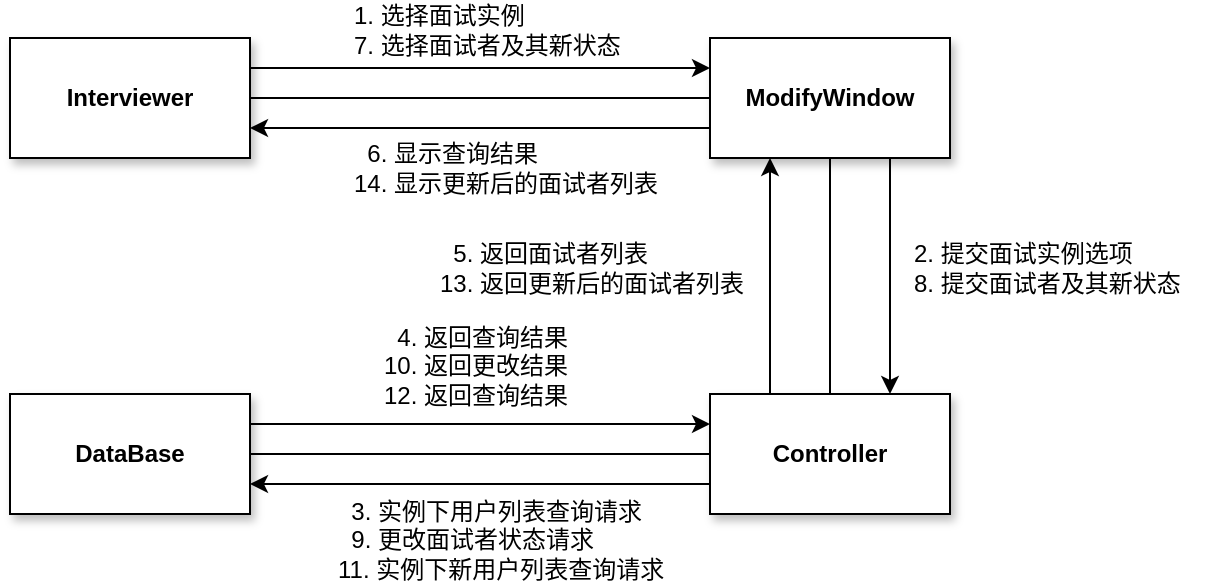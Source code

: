 <mxfile version="20.3.2" type="device"><diagram id="96Bl8FECzX4kdluIn6So" name="第 1 页"><mxGraphModel dx="939" dy="712" grid="1" gridSize="10" guides="1" tooltips="1" connect="1" arrows="1" fold="1" page="1" pageScale="1" pageWidth="827" pageHeight="1169" math="0" shadow="0"><root><mxCell id="0"/><mxCell id="1" parent="0"/><mxCell id="yXwAdFl6fad2-7TKU4xY-9" style="edgeStyle=orthogonalEdgeStyle;rounded=0;orthogonalLoop=1;jettySize=auto;html=1;exitX=1;exitY=0.25;exitDx=0;exitDy=0;entryX=0;entryY=0.25;entryDx=0;entryDy=0;" edge="1" parent="1" source="yXwAdFl6fad2-7TKU4xY-1" target="yXwAdFl6fad2-7TKU4xY-2"><mxGeometry relative="1" as="geometry"/></mxCell><mxCell id="yXwAdFl6fad2-7TKU4xY-1" value="&lt;b&gt;Interviewer&lt;/b&gt;" style="rounded=0;whiteSpace=wrap;html=1;shadow=1;" vertex="1" parent="1"><mxGeometry x="130" y="100" width="120" height="60" as="geometry"/></mxCell><mxCell id="yXwAdFl6fad2-7TKU4xY-21" style="edgeStyle=orthogonalEdgeStyle;curved=1;rounded=0;orthogonalLoop=1;jettySize=auto;html=1;exitX=0;exitY=0.75;exitDx=0;exitDy=0;entryX=1;entryY=0.75;entryDx=0;entryDy=0;" edge="1" parent="1" source="yXwAdFl6fad2-7TKU4xY-2" target="yXwAdFl6fad2-7TKU4xY-1"><mxGeometry relative="1" as="geometry"/></mxCell><mxCell id="yXwAdFl6fad2-7TKU4xY-2" value="&lt;b&gt;ModifyWindow&lt;/b&gt;" style="rounded=0;whiteSpace=wrap;html=1;shadow=1;" vertex="1" parent="1"><mxGeometry x="480" y="100" width="120" height="60" as="geometry"/></mxCell><mxCell id="yXwAdFl6fad2-7TKU4xY-18" style="edgeStyle=orthogonalEdgeStyle;curved=1;rounded=0;orthogonalLoop=1;jettySize=auto;html=1;exitX=0;exitY=0.75;exitDx=0;exitDy=0;entryX=1;entryY=0.75;entryDx=0;entryDy=0;" edge="1" parent="1" source="yXwAdFl6fad2-7TKU4xY-3" target="yXwAdFl6fad2-7TKU4xY-4"><mxGeometry relative="1" as="geometry"/></mxCell><mxCell id="yXwAdFl6fad2-7TKU4xY-20" style="edgeStyle=orthogonalEdgeStyle;curved=1;rounded=0;orthogonalLoop=1;jettySize=auto;html=1;exitX=0.25;exitY=0;exitDx=0;exitDy=0;entryX=0.25;entryY=1;entryDx=0;entryDy=0;" edge="1" parent="1" source="yXwAdFl6fad2-7TKU4xY-3" target="yXwAdFl6fad2-7TKU4xY-2"><mxGeometry relative="1" as="geometry"/></mxCell><mxCell id="yXwAdFl6fad2-7TKU4xY-3" value="&lt;b&gt;Controller&lt;/b&gt;" style="rounded=0;whiteSpace=wrap;html=1;shadow=1;" vertex="1" parent="1"><mxGeometry x="480" y="278" width="120" height="60" as="geometry"/></mxCell><mxCell id="yXwAdFl6fad2-7TKU4xY-19" style="edgeStyle=orthogonalEdgeStyle;curved=1;rounded=0;orthogonalLoop=1;jettySize=auto;html=1;exitX=1;exitY=0.25;exitDx=0;exitDy=0;entryX=0;entryY=0.25;entryDx=0;entryDy=0;" edge="1" parent="1" source="yXwAdFl6fad2-7TKU4xY-4" target="yXwAdFl6fad2-7TKU4xY-3"><mxGeometry relative="1" as="geometry"/></mxCell><mxCell id="yXwAdFl6fad2-7TKU4xY-4" value="&lt;b&gt;DataBase&lt;/b&gt;" style="rounded=0;whiteSpace=wrap;html=1;shadow=1;" vertex="1" parent="1"><mxGeometry x="130" y="278" width="120" height="60" as="geometry"/></mxCell><mxCell id="yXwAdFl6fad2-7TKU4xY-6" value="" style="endArrow=none;html=1;rounded=0;exitX=1;exitY=0.5;exitDx=0;exitDy=0;entryX=0;entryY=0.5;entryDx=0;entryDy=0;" edge="1" parent="1" source="yXwAdFl6fad2-7TKU4xY-1" target="yXwAdFl6fad2-7TKU4xY-2"><mxGeometry width="50" height="50" relative="1" as="geometry"><mxPoint x="270" y="250" as="sourcePoint"/><mxPoint x="320" y="200" as="targetPoint"/></mxGeometry></mxCell><mxCell id="yXwAdFl6fad2-7TKU4xY-7" value="" style="endArrow=none;html=1;rounded=0;exitX=1;exitY=0.5;exitDx=0;exitDy=0;" edge="1" parent="1" source="yXwAdFl6fad2-7TKU4xY-4" target="yXwAdFl6fad2-7TKU4xY-3"><mxGeometry width="50" height="50" relative="1" as="geometry"><mxPoint x="280" y="320" as="sourcePoint"/><mxPoint x="330" y="270" as="targetPoint"/></mxGeometry></mxCell><mxCell id="yXwAdFl6fad2-7TKU4xY-8" value="" style="endArrow=none;html=1;rounded=0;exitX=0.5;exitY=0;exitDx=0;exitDy=0;entryX=0.5;entryY=1;entryDx=0;entryDy=0;" edge="1" parent="1" source="yXwAdFl6fad2-7TKU4xY-3" target="yXwAdFl6fad2-7TKU4xY-2"><mxGeometry width="50" height="50" relative="1" as="geometry"><mxPoint x="670" y="300" as="sourcePoint"/><mxPoint x="720" y="250" as="targetPoint"/></mxGeometry></mxCell><mxCell id="yXwAdFl6fad2-7TKU4xY-11" value="&lt;div&gt;1. 选择面试实例&lt;br&gt;&lt;/div&gt;&lt;div&gt;7. 选择面试者及其新状态&lt;br&gt;&lt;/div&gt;" style="text;html=1;strokeColor=none;fillColor=none;align=left;verticalAlign=middle;whiteSpace=wrap;rounded=0;" vertex="1" parent="1"><mxGeometry x="300" y="84" width="140" height="24" as="geometry"/></mxCell><mxCell id="yXwAdFl6fad2-7TKU4xY-12" value="" style="endArrow=classic;html=1;rounded=0;exitX=0.75;exitY=1;exitDx=0;exitDy=0;entryX=0.75;entryY=0;entryDx=0;entryDy=0;" edge="1" parent="1" source="yXwAdFl6fad2-7TKU4xY-2" target="yXwAdFl6fad2-7TKU4xY-3"><mxGeometry width="50" height="50" relative="1" as="geometry"><mxPoint x="450" y="310" as="sourcePoint"/><mxPoint x="500" y="260" as="targetPoint"/></mxGeometry></mxCell><mxCell id="yXwAdFl6fad2-7TKU4xY-13" value="&lt;div&gt;2. 提交面试实例选项&lt;/div&gt;&lt;div&gt;8. 提交面试者及其新状态&lt;br&gt;&lt;/div&gt;" style="text;html=1;strokeColor=none;fillColor=none;align=left;verticalAlign=middle;whiteSpace=wrap;rounded=0;" vertex="1" parent="1"><mxGeometry x="580" y="200" width="150" height="30" as="geometry"/></mxCell><mxCell id="yXwAdFl6fad2-7TKU4xY-23" value="&lt;div&gt;&amp;nbsp; 3. 实例下用户列表查询请求&lt;br&gt;&lt;/div&gt;&lt;div&gt;&amp;nbsp; 9. 更改面试者状态请求&lt;/div&gt;&lt;div&gt;11. 实例下新用户列表查询请求&lt;br&gt;&lt;/div&gt;" style="text;html=1;strokeColor=none;fillColor=none;align=left;verticalAlign=middle;whiteSpace=wrap;rounded=0;" vertex="1" parent="1"><mxGeometry x="292" y="335" width="178" height="32" as="geometry"/></mxCell><mxCell id="yXwAdFl6fad2-7TKU4xY-25" value="&lt;div&gt;&amp;nbsp; 4. 返回查询结果&lt;/div&gt;&lt;div&gt;10. 返回更改结果&lt;/div&gt;&lt;div&gt;12. 返回查询结果&lt;br&gt;&lt;/div&gt;" style="text;html=1;strokeColor=none;fillColor=none;align=left;verticalAlign=middle;whiteSpace=wrap;rounded=0;" vertex="1" parent="1"><mxGeometry x="315" y="254" width="110" height="19" as="geometry"/></mxCell><mxCell id="yXwAdFl6fad2-7TKU4xY-26" value="&lt;div&gt;&amp;nbsp; 6. 显示查询结果&lt;/div&gt;&lt;div&gt;14. 显示更新后的面试者列表&lt;br&gt;&lt;/div&gt;" style="text;html=1;strokeColor=none;fillColor=none;align=left;verticalAlign=middle;whiteSpace=wrap;rounded=0;" vertex="1" parent="1"><mxGeometry x="300" y="150" width="160" height="30" as="geometry"/></mxCell><mxCell id="yXwAdFl6fad2-7TKU4xY-27" value="&lt;div&gt;&amp;nbsp; 5. 返回面试者列表&lt;/div&gt;&lt;div&gt;13. 返回更新后的面试者列表&lt;br&gt;&lt;/div&gt;" style="text;html=1;strokeColor=none;fillColor=none;align=left;verticalAlign=middle;whiteSpace=wrap;rounded=0;" vertex="1" parent="1"><mxGeometry x="343" y="200" width="160" height="30" as="geometry"/></mxCell></root></mxGraphModel></diagram></mxfile>
